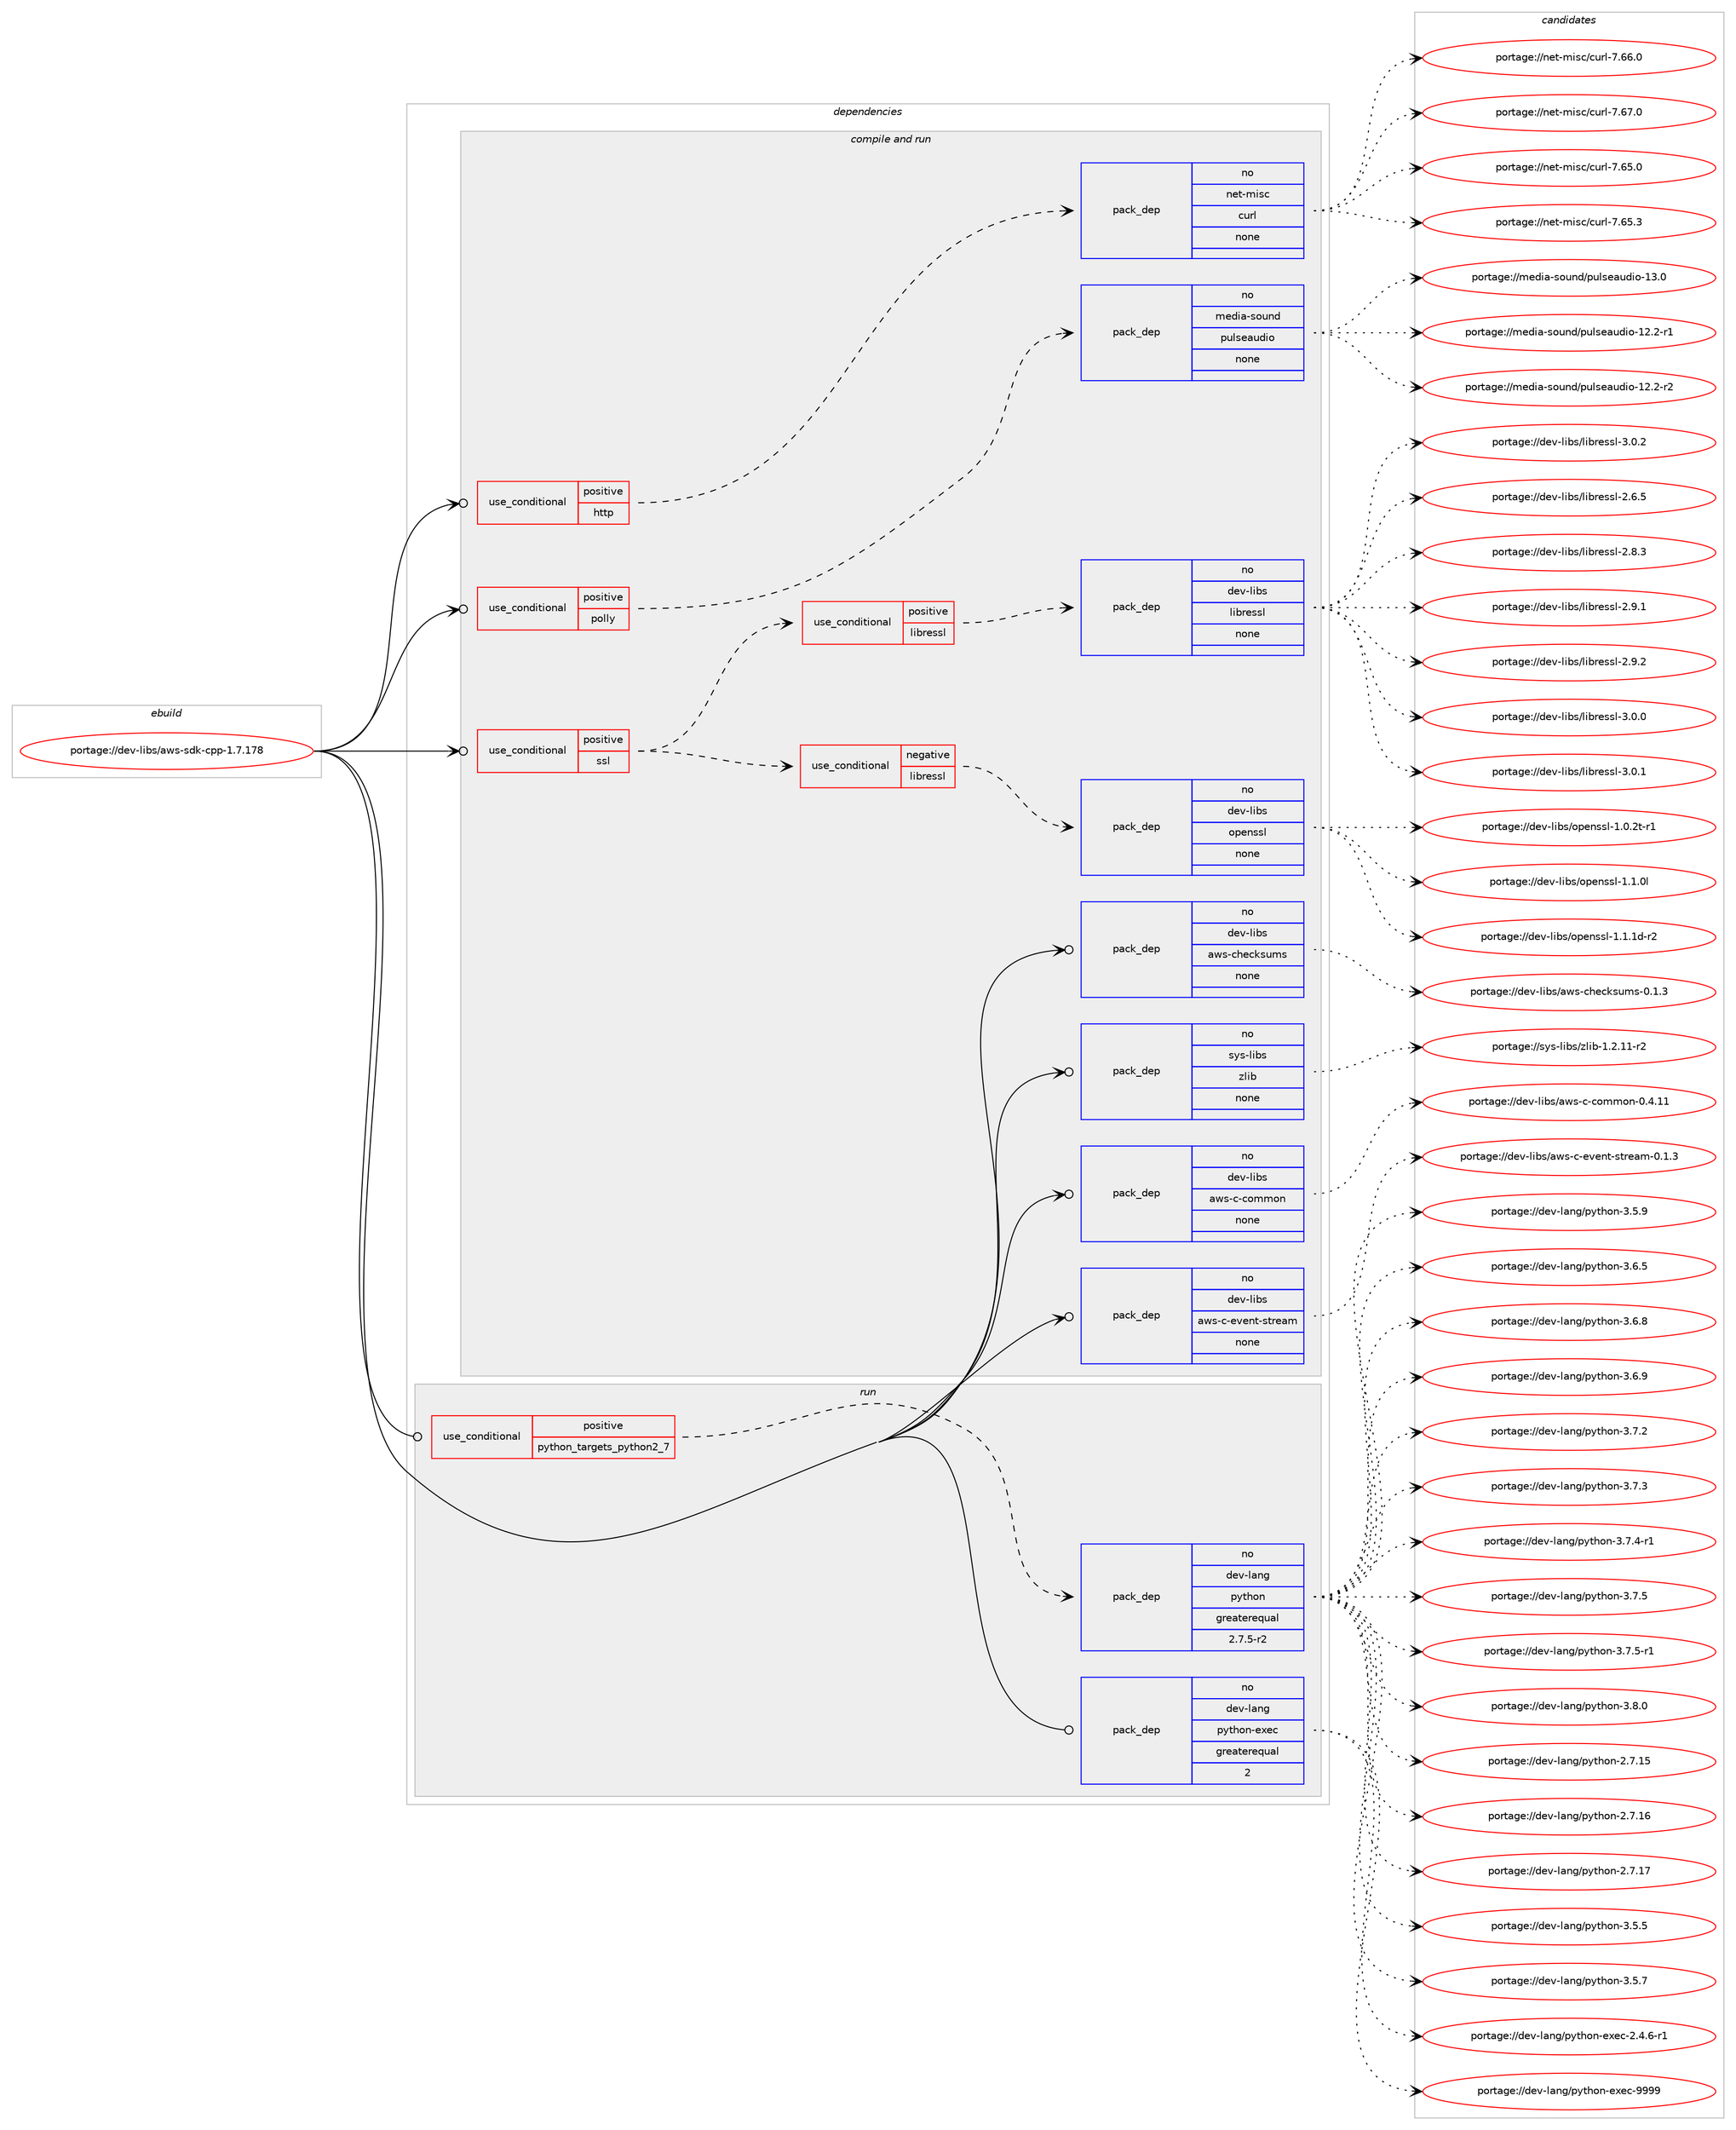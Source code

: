 digraph prolog {

# *************
# Graph options
# *************

newrank=true;
concentrate=true;
compound=true;
graph [rankdir=LR,fontname=Helvetica,fontsize=10,ranksep=1.5];#, ranksep=2.5, nodesep=0.2];
edge  [arrowhead=vee];
node  [fontname=Helvetica,fontsize=10];

# **********
# The ebuild
# **********

subgraph cluster_leftcol {
color=gray;
rank=same;
label=<<i>ebuild</i>>;
id [label="portage://dev-libs/aws-sdk-cpp-1.7.178", color=red, width=4, href="../dev-libs/aws-sdk-cpp-1.7.178.svg"];
}

# ****************
# The dependencies
# ****************

subgraph cluster_midcol {
color=gray;
label=<<i>dependencies</i>>;
subgraph cluster_compile {
fillcolor="#eeeeee";
style=filled;
label=<<i>compile</i>>;
}
subgraph cluster_compileandrun {
fillcolor="#eeeeee";
style=filled;
label=<<i>compile and run</i>>;
subgraph cond20405 {
dependency97840 [label=<<TABLE BORDER="0" CELLBORDER="1" CELLSPACING="0" CELLPADDING="4"><TR><TD ROWSPAN="3" CELLPADDING="10">use_conditional</TD></TR><TR><TD>positive</TD></TR><TR><TD>http</TD></TR></TABLE>>, shape=none, color=red];
subgraph pack74541 {
dependency97841 [label=<<TABLE BORDER="0" CELLBORDER="1" CELLSPACING="0" CELLPADDING="4" WIDTH="220"><TR><TD ROWSPAN="6" CELLPADDING="30">pack_dep</TD></TR><TR><TD WIDTH="110">no</TD></TR><TR><TD>net-misc</TD></TR><TR><TD>curl</TD></TR><TR><TD>none</TD></TR><TR><TD></TD></TR></TABLE>>, shape=none, color=blue];
}
dependency97840:e -> dependency97841:w [weight=20,style="dashed",arrowhead="vee"];
}
id:e -> dependency97840:w [weight=20,style="solid",arrowhead="odotvee"];
subgraph cond20406 {
dependency97842 [label=<<TABLE BORDER="0" CELLBORDER="1" CELLSPACING="0" CELLPADDING="4"><TR><TD ROWSPAN="3" CELLPADDING="10">use_conditional</TD></TR><TR><TD>positive</TD></TR><TR><TD>polly</TD></TR></TABLE>>, shape=none, color=red];
subgraph pack74542 {
dependency97843 [label=<<TABLE BORDER="0" CELLBORDER="1" CELLSPACING="0" CELLPADDING="4" WIDTH="220"><TR><TD ROWSPAN="6" CELLPADDING="30">pack_dep</TD></TR><TR><TD WIDTH="110">no</TD></TR><TR><TD>media-sound</TD></TR><TR><TD>pulseaudio</TD></TR><TR><TD>none</TD></TR><TR><TD></TD></TR></TABLE>>, shape=none, color=blue];
}
dependency97842:e -> dependency97843:w [weight=20,style="dashed",arrowhead="vee"];
}
id:e -> dependency97842:w [weight=20,style="solid",arrowhead="odotvee"];
subgraph cond20407 {
dependency97844 [label=<<TABLE BORDER="0" CELLBORDER="1" CELLSPACING="0" CELLPADDING="4"><TR><TD ROWSPAN="3" CELLPADDING="10">use_conditional</TD></TR><TR><TD>positive</TD></TR><TR><TD>ssl</TD></TR></TABLE>>, shape=none, color=red];
subgraph cond20408 {
dependency97845 [label=<<TABLE BORDER="0" CELLBORDER="1" CELLSPACING="0" CELLPADDING="4"><TR><TD ROWSPAN="3" CELLPADDING="10">use_conditional</TD></TR><TR><TD>negative</TD></TR><TR><TD>libressl</TD></TR></TABLE>>, shape=none, color=red];
subgraph pack74543 {
dependency97846 [label=<<TABLE BORDER="0" CELLBORDER="1" CELLSPACING="0" CELLPADDING="4" WIDTH="220"><TR><TD ROWSPAN="6" CELLPADDING="30">pack_dep</TD></TR><TR><TD WIDTH="110">no</TD></TR><TR><TD>dev-libs</TD></TR><TR><TD>openssl</TD></TR><TR><TD>none</TD></TR><TR><TD></TD></TR></TABLE>>, shape=none, color=blue];
}
dependency97845:e -> dependency97846:w [weight=20,style="dashed",arrowhead="vee"];
}
dependency97844:e -> dependency97845:w [weight=20,style="dashed",arrowhead="vee"];
subgraph cond20409 {
dependency97847 [label=<<TABLE BORDER="0" CELLBORDER="1" CELLSPACING="0" CELLPADDING="4"><TR><TD ROWSPAN="3" CELLPADDING="10">use_conditional</TD></TR><TR><TD>positive</TD></TR><TR><TD>libressl</TD></TR></TABLE>>, shape=none, color=red];
subgraph pack74544 {
dependency97848 [label=<<TABLE BORDER="0" CELLBORDER="1" CELLSPACING="0" CELLPADDING="4" WIDTH="220"><TR><TD ROWSPAN="6" CELLPADDING="30">pack_dep</TD></TR><TR><TD WIDTH="110">no</TD></TR><TR><TD>dev-libs</TD></TR><TR><TD>libressl</TD></TR><TR><TD>none</TD></TR><TR><TD></TD></TR></TABLE>>, shape=none, color=blue];
}
dependency97847:e -> dependency97848:w [weight=20,style="dashed",arrowhead="vee"];
}
dependency97844:e -> dependency97847:w [weight=20,style="dashed",arrowhead="vee"];
}
id:e -> dependency97844:w [weight=20,style="solid",arrowhead="odotvee"];
subgraph pack74545 {
dependency97849 [label=<<TABLE BORDER="0" CELLBORDER="1" CELLSPACING="0" CELLPADDING="4" WIDTH="220"><TR><TD ROWSPAN="6" CELLPADDING="30">pack_dep</TD></TR><TR><TD WIDTH="110">no</TD></TR><TR><TD>dev-libs</TD></TR><TR><TD>aws-c-common</TD></TR><TR><TD>none</TD></TR><TR><TD></TD></TR></TABLE>>, shape=none, color=blue];
}
id:e -> dependency97849:w [weight=20,style="solid",arrowhead="odotvee"];
subgraph pack74546 {
dependency97850 [label=<<TABLE BORDER="0" CELLBORDER="1" CELLSPACING="0" CELLPADDING="4" WIDTH="220"><TR><TD ROWSPAN="6" CELLPADDING="30">pack_dep</TD></TR><TR><TD WIDTH="110">no</TD></TR><TR><TD>dev-libs</TD></TR><TR><TD>aws-c-event-stream</TD></TR><TR><TD>none</TD></TR><TR><TD></TD></TR></TABLE>>, shape=none, color=blue];
}
id:e -> dependency97850:w [weight=20,style="solid",arrowhead="odotvee"];
subgraph pack74547 {
dependency97851 [label=<<TABLE BORDER="0" CELLBORDER="1" CELLSPACING="0" CELLPADDING="4" WIDTH="220"><TR><TD ROWSPAN="6" CELLPADDING="30">pack_dep</TD></TR><TR><TD WIDTH="110">no</TD></TR><TR><TD>dev-libs</TD></TR><TR><TD>aws-checksums</TD></TR><TR><TD>none</TD></TR><TR><TD></TD></TR></TABLE>>, shape=none, color=blue];
}
id:e -> dependency97851:w [weight=20,style="solid",arrowhead="odotvee"];
subgraph pack74548 {
dependency97852 [label=<<TABLE BORDER="0" CELLBORDER="1" CELLSPACING="0" CELLPADDING="4" WIDTH="220"><TR><TD ROWSPAN="6" CELLPADDING="30">pack_dep</TD></TR><TR><TD WIDTH="110">no</TD></TR><TR><TD>sys-libs</TD></TR><TR><TD>zlib</TD></TR><TR><TD>none</TD></TR><TR><TD></TD></TR></TABLE>>, shape=none, color=blue];
}
id:e -> dependency97852:w [weight=20,style="solid",arrowhead="odotvee"];
}
subgraph cluster_run {
fillcolor="#eeeeee";
style=filled;
label=<<i>run</i>>;
subgraph cond20410 {
dependency97853 [label=<<TABLE BORDER="0" CELLBORDER="1" CELLSPACING="0" CELLPADDING="4"><TR><TD ROWSPAN="3" CELLPADDING="10">use_conditional</TD></TR><TR><TD>positive</TD></TR><TR><TD>python_targets_python2_7</TD></TR></TABLE>>, shape=none, color=red];
subgraph pack74549 {
dependency97854 [label=<<TABLE BORDER="0" CELLBORDER="1" CELLSPACING="0" CELLPADDING="4" WIDTH="220"><TR><TD ROWSPAN="6" CELLPADDING="30">pack_dep</TD></TR><TR><TD WIDTH="110">no</TD></TR><TR><TD>dev-lang</TD></TR><TR><TD>python</TD></TR><TR><TD>greaterequal</TD></TR><TR><TD>2.7.5-r2</TD></TR></TABLE>>, shape=none, color=blue];
}
dependency97853:e -> dependency97854:w [weight=20,style="dashed",arrowhead="vee"];
}
id:e -> dependency97853:w [weight=20,style="solid",arrowhead="odot"];
subgraph pack74550 {
dependency97855 [label=<<TABLE BORDER="0" CELLBORDER="1" CELLSPACING="0" CELLPADDING="4" WIDTH="220"><TR><TD ROWSPAN="6" CELLPADDING="30">pack_dep</TD></TR><TR><TD WIDTH="110">no</TD></TR><TR><TD>dev-lang</TD></TR><TR><TD>python-exec</TD></TR><TR><TD>greaterequal</TD></TR><TR><TD>2</TD></TR></TABLE>>, shape=none, color=blue];
}
id:e -> dependency97855:w [weight=20,style="solid",arrowhead="odot"];
}
}

# **************
# The candidates
# **************

subgraph cluster_choices {
rank=same;
color=gray;
label=<<i>candidates</i>>;

subgraph choice74541 {
color=black;
nodesep=1;
choiceportage1101011164510910511599479911711410845554654534648 [label="portage://net-misc/curl-7.65.0", color=red, width=4,href="../net-misc/curl-7.65.0.svg"];
choiceportage1101011164510910511599479911711410845554654534651 [label="portage://net-misc/curl-7.65.3", color=red, width=4,href="../net-misc/curl-7.65.3.svg"];
choiceportage1101011164510910511599479911711410845554654544648 [label="portage://net-misc/curl-7.66.0", color=red, width=4,href="../net-misc/curl-7.66.0.svg"];
choiceportage1101011164510910511599479911711410845554654554648 [label="portage://net-misc/curl-7.67.0", color=red, width=4,href="../net-misc/curl-7.67.0.svg"];
dependency97841:e -> choiceportage1101011164510910511599479911711410845554654534648:w [style=dotted,weight="100"];
dependency97841:e -> choiceportage1101011164510910511599479911711410845554654534651:w [style=dotted,weight="100"];
dependency97841:e -> choiceportage1101011164510910511599479911711410845554654544648:w [style=dotted,weight="100"];
dependency97841:e -> choiceportage1101011164510910511599479911711410845554654554648:w [style=dotted,weight="100"];
}
subgraph choice74542 {
color=black;
nodesep=1;
choiceportage1091011001059745115111117110100471121171081151019711710010511145495046504511449 [label="portage://media-sound/pulseaudio-12.2-r1", color=red, width=4,href="../media-sound/pulseaudio-12.2-r1.svg"];
choiceportage1091011001059745115111117110100471121171081151019711710010511145495046504511450 [label="portage://media-sound/pulseaudio-12.2-r2", color=red, width=4,href="../media-sound/pulseaudio-12.2-r2.svg"];
choiceportage109101100105974511511111711010047112117108115101971171001051114549514648 [label="portage://media-sound/pulseaudio-13.0", color=red, width=4,href="../media-sound/pulseaudio-13.0.svg"];
dependency97843:e -> choiceportage1091011001059745115111117110100471121171081151019711710010511145495046504511449:w [style=dotted,weight="100"];
dependency97843:e -> choiceportage1091011001059745115111117110100471121171081151019711710010511145495046504511450:w [style=dotted,weight="100"];
dependency97843:e -> choiceportage109101100105974511511111711010047112117108115101971171001051114549514648:w [style=dotted,weight="100"];
}
subgraph choice74543 {
color=black;
nodesep=1;
choiceportage1001011184510810598115471111121011101151151084549464846501164511449 [label="portage://dev-libs/openssl-1.0.2t-r1", color=red, width=4,href="../dev-libs/openssl-1.0.2t-r1.svg"];
choiceportage100101118451081059811547111112101110115115108454946494648108 [label="portage://dev-libs/openssl-1.1.0l", color=red, width=4,href="../dev-libs/openssl-1.1.0l.svg"];
choiceportage1001011184510810598115471111121011101151151084549464946491004511450 [label="portage://dev-libs/openssl-1.1.1d-r2", color=red, width=4,href="../dev-libs/openssl-1.1.1d-r2.svg"];
dependency97846:e -> choiceportage1001011184510810598115471111121011101151151084549464846501164511449:w [style=dotted,weight="100"];
dependency97846:e -> choiceportage100101118451081059811547111112101110115115108454946494648108:w [style=dotted,weight="100"];
dependency97846:e -> choiceportage1001011184510810598115471111121011101151151084549464946491004511450:w [style=dotted,weight="100"];
}
subgraph choice74544 {
color=black;
nodesep=1;
choiceportage10010111845108105981154710810598114101115115108455046544653 [label="portage://dev-libs/libressl-2.6.5", color=red, width=4,href="../dev-libs/libressl-2.6.5.svg"];
choiceportage10010111845108105981154710810598114101115115108455046564651 [label="portage://dev-libs/libressl-2.8.3", color=red, width=4,href="../dev-libs/libressl-2.8.3.svg"];
choiceportage10010111845108105981154710810598114101115115108455046574649 [label="portage://dev-libs/libressl-2.9.1", color=red, width=4,href="../dev-libs/libressl-2.9.1.svg"];
choiceportage10010111845108105981154710810598114101115115108455046574650 [label="portage://dev-libs/libressl-2.9.2", color=red, width=4,href="../dev-libs/libressl-2.9.2.svg"];
choiceportage10010111845108105981154710810598114101115115108455146484648 [label="portage://dev-libs/libressl-3.0.0", color=red, width=4,href="../dev-libs/libressl-3.0.0.svg"];
choiceportage10010111845108105981154710810598114101115115108455146484649 [label="portage://dev-libs/libressl-3.0.1", color=red, width=4,href="../dev-libs/libressl-3.0.1.svg"];
choiceportage10010111845108105981154710810598114101115115108455146484650 [label="portage://dev-libs/libressl-3.0.2", color=red, width=4,href="../dev-libs/libressl-3.0.2.svg"];
dependency97848:e -> choiceportage10010111845108105981154710810598114101115115108455046544653:w [style=dotted,weight="100"];
dependency97848:e -> choiceportage10010111845108105981154710810598114101115115108455046564651:w [style=dotted,weight="100"];
dependency97848:e -> choiceportage10010111845108105981154710810598114101115115108455046574649:w [style=dotted,weight="100"];
dependency97848:e -> choiceportage10010111845108105981154710810598114101115115108455046574650:w [style=dotted,weight="100"];
dependency97848:e -> choiceportage10010111845108105981154710810598114101115115108455146484648:w [style=dotted,weight="100"];
dependency97848:e -> choiceportage10010111845108105981154710810598114101115115108455146484649:w [style=dotted,weight="100"];
dependency97848:e -> choiceportage10010111845108105981154710810598114101115115108455146484650:w [style=dotted,weight="100"];
}
subgraph choice74545 {
color=black;
nodesep=1;
choiceportage100101118451081059811547971191154599459911110910911111045484652464949 [label="portage://dev-libs/aws-c-common-0.4.11", color=red, width=4,href="../dev-libs/aws-c-common-0.4.11.svg"];
dependency97849:e -> choiceportage100101118451081059811547971191154599459911110910911111045484652464949:w [style=dotted,weight="100"];
}
subgraph choice74546 {
color=black;
nodesep=1;
choiceportage100101118451081059811547971191154599451011181011101164511511611410197109454846494651 [label="portage://dev-libs/aws-c-event-stream-0.1.3", color=red, width=4,href="../dev-libs/aws-c-event-stream-0.1.3.svg"];
dependency97850:e -> choiceportage100101118451081059811547971191154599451011181011101164511511611410197109454846494651:w [style=dotted,weight="100"];
}
subgraph choice74547 {
color=black;
nodesep=1;
choiceportage10010111845108105981154797119115459910410199107115117109115454846494651 [label="portage://dev-libs/aws-checksums-0.1.3", color=red, width=4,href="../dev-libs/aws-checksums-0.1.3.svg"];
dependency97851:e -> choiceportage10010111845108105981154797119115459910410199107115117109115454846494651:w [style=dotted,weight="100"];
}
subgraph choice74548 {
color=black;
nodesep=1;
choiceportage11512111545108105981154712210810598454946504649494511450 [label="portage://sys-libs/zlib-1.2.11-r2", color=red, width=4,href="../sys-libs/zlib-1.2.11-r2.svg"];
dependency97852:e -> choiceportage11512111545108105981154712210810598454946504649494511450:w [style=dotted,weight="100"];
}
subgraph choice74549 {
color=black;
nodesep=1;
choiceportage10010111845108971101034711212111610411111045504655464953 [label="portage://dev-lang/python-2.7.15", color=red, width=4,href="../dev-lang/python-2.7.15.svg"];
choiceportage10010111845108971101034711212111610411111045504655464954 [label="portage://dev-lang/python-2.7.16", color=red, width=4,href="../dev-lang/python-2.7.16.svg"];
choiceportage10010111845108971101034711212111610411111045504655464955 [label="portage://dev-lang/python-2.7.17", color=red, width=4,href="../dev-lang/python-2.7.17.svg"];
choiceportage100101118451089711010347112121116104111110455146534653 [label="portage://dev-lang/python-3.5.5", color=red, width=4,href="../dev-lang/python-3.5.5.svg"];
choiceportage100101118451089711010347112121116104111110455146534655 [label="portage://dev-lang/python-3.5.7", color=red, width=4,href="../dev-lang/python-3.5.7.svg"];
choiceportage100101118451089711010347112121116104111110455146534657 [label="portage://dev-lang/python-3.5.9", color=red, width=4,href="../dev-lang/python-3.5.9.svg"];
choiceportage100101118451089711010347112121116104111110455146544653 [label="portage://dev-lang/python-3.6.5", color=red, width=4,href="../dev-lang/python-3.6.5.svg"];
choiceportage100101118451089711010347112121116104111110455146544656 [label="portage://dev-lang/python-3.6.8", color=red, width=4,href="../dev-lang/python-3.6.8.svg"];
choiceportage100101118451089711010347112121116104111110455146544657 [label="portage://dev-lang/python-3.6.9", color=red, width=4,href="../dev-lang/python-3.6.9.svg"];
choiceportage100101118451089711010347112121116104111110455146554650 [label="portage://dev-lang/python-3.7.2", color=red, width=4,href="../dev-lang/python-3.7.2.svg"];
choiceportage100101118451089711010347112121116104111110455146554651 [label="portage://dev-lang/python-3.7.3", color=red, width=4,href="../dev-lang/python-3.7.3.svg"];
choiceportage1001011184510897110103471121211161041111104551465546524511449 [label="portage://dev-lang/python-3.7.4-r1", color=red, width=4,href="../dev-lang/python-3.7.4-r1.svg"];
choiceportage100101118451089711010347112121116104111110455146554653 [label="portage://dev-lang/python-3.7.5", color=red, width=4,href="../dev-lang/python-3.7.5.svg"];
choiceportage1001011184510897110103471121211161041111104551465546534511449 [label="portage://dev-lang/python-3.7.5-r1", color=red, width=4,href="../dev-lang/python-3.7.5-r1.svg"];
choiceportage100101118451089711010347112121116104111110455146564648 [label="portage://dev-lang/python-3.8.0", color=red, width=4,href="../dev-lang/python-3.8.0.svg"];
dependency97854:e -> choiceportage10010111845108971101034711212111610411111045504655464953:w [style=dotted,weight="100"];
dependency97854:e -> choiceportage10010111845108971101034711212111610411111045504655464954:w [style=dotted,weight="100"];
dependency97854:e -> choiceportage10010111845108971101034711212111610411111045504655464955:w [style=dotted,weight="100"];
dependency97854:e -> choiceportage100101118451089711010347112121116104111110455146534653:w [style=dotted,weight="100"];
dependency97854:e -> choiceportage100101118451089711010347112121116104111110455146534655:w [style=dotted,weight="100"];
dependency97854:e -> choiceportage100101118451089711010347112121116104111110455146534657:w [style=dotted,weight="100"];
dependency97854:e -> choiceportage100101118451089711010347112121116104111110455146544653:w [style=dotted,weight="100"];
dependency97854:e -> choiceportage100101118451089711010347112121116104111110455146544656:w [style=dotted,weight="100"];
dependency97854:e -> choiceportage100101118451089711010347112121116104111110455146544657:w [style=dotted,weight="100"];
dependency97854:e -> choiceportage100101118451089711010347112121116104111110455146554650:w [style=dotted,weight="100"];
dependency97854:e -> choiceportage100101118451089711010347112121116104111110455146554651:w [style=dotted,weight="100"];
dependency97854:e -> choiceportage1001011184510897110103471121211161041111104551465546524511449:w [style=dotted,weight="100"];
dependency97854:e -> choiceportage100101118451089711010347112121116104111110455146554653:w [style=dotted,weight="100"];
dependency97854:e -> choiceportage1001011184510897110103471121211161041111104551465546534511449:w [style=dotted,weight="100"];
dependency97854:e -> choiceportage100101118451089711010347112121116104111110455146564648:w [style=dotted,weight="100"];
}
subgraph choice74550 {
color=black;
nodesep=1;
choiceportage10010111845108971101034711212111610411111045101120101994550465246544511449 [label="portage://dev-lang/python-exec-2.4.6-r1", color=red, width=4,href="../dev-lang/python-exec-2.4.6-r1.svg"];
choiceportage10010111845108971101034711212111610411111045101120101994557575757 [label="portage://dev-lang/python-exec-9999", color=red, width=4,href="../dev-lang/python-exec-9999.svg"];
dependency97855:e -> choiceportage10010111845108971101034711212111610411111045101120101994550465246544511449:w [style=dotted,weight="100"];
dependency97855:e -> choiceportage10010111845108971101034711212111610411111045101120101994557575757:w [style=dotted,weight="100"];
}
}

}
